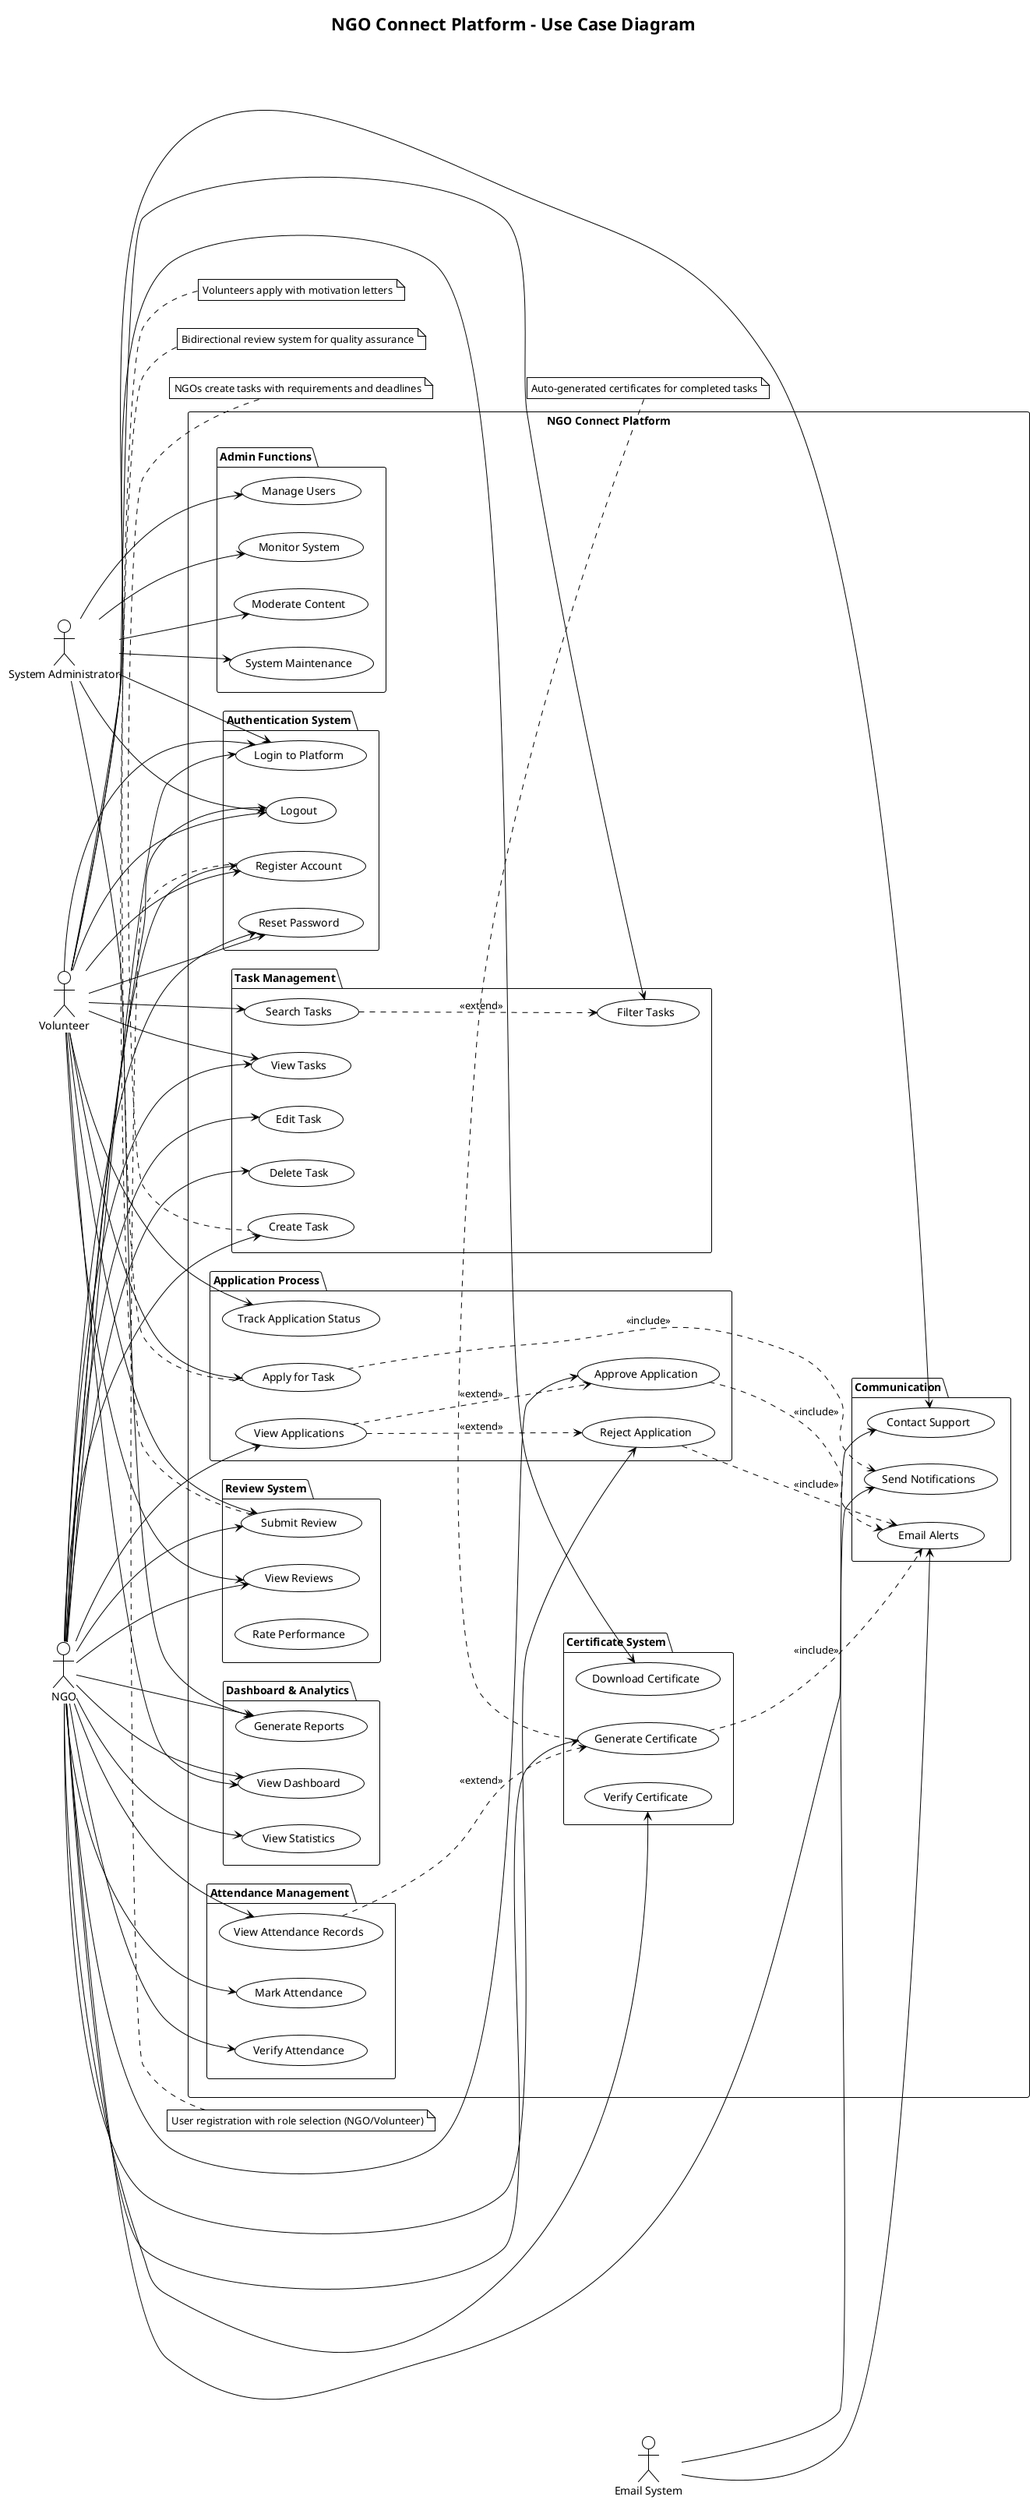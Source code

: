 @startuml NGO_Connect_Use_Case_Diagram
!theme plain
title NGO Connect Platform - Use Case Diagram

left to right direction

actor "Volunteer" as V
actor "NGO" as N
actor "System Administrator" as A
actor "Email System" as E

rectangle "NGO Connect Platform" {
  
  package "Authentication System" {
    usecase "Register Account" as UC1
    usecase "Login to Platform" as UC2
    usecase "Reset Password" as UC3
    usecase "Logout" as UC4
  }
  
  package "Task Management" {
    usecase "Create Task" as UC5
    usecase "Edit Task" as UC6
    usecase "Delete Task" as UC7
    usecase "View Tasks" as UC8
    usecase "Search Tasks" as UC9
    usecase "Filter Tasks" as UC10
  }
  
  package "Application Process" {
    usecase "Apply for Task" as UC11
    usecase "View Applications" as UC12
    usecase "Approve Application" as UC13
    usecase "Reject Application" as UC14
    usecase "Track Application Status" as UC15
  }
  
  package "Attendance Management" {
    usecase "Mark Attendance" as UC16
    usecase "Verify Attendance" as UC17
    usecase "View Attendance Records" as UC18
  }
  
  package "Certificate System" {
    usecase "Generate Certificate" as UC19
    usecase "Download Certificate" as UC20
    usecase "Verify Certificate" as UC21
  }
  
  package "Review System" {
    usecase "Submit Review" as UC22
    usecase "View Reviews" as UC23
    usecase "Rate Performance" as UC24
  }
  
  package "Dashboard & Analytics" {
    usecase "View Dashboard" as UC25
    usecase "View Statistics" as UC26
    usecase "Generate Reports" as UC27
  }
  
  package "Communication" {
    usecase "Send Notifications" as UC28
    usecase "Email Alerts" as UC29
    usecase "Contact Support" as UC30
  }
  
  package "Admin Functions" {
    usecase "Manage Users" as UC31
    usecase "Monitor System" as UC32
    usecase "Moderate Content" as UC33
    usecase "System Maintenance" as UC34
  }
}

' Volunteer relationships
V --> UC1
V --> UC2
V --> UC3
V --> UC4
V --> UC8
V --> UC9
V --> UC10
V --> UC11
V --> UC15
V --> UC20
V --> UC22
V --> UC23
V --> UC25
V --> UC30

' NGO relationships
N --> UC1
N --> UC2
N --> UC3
N --> UC4
N --> UC5
N --> UC6
N --> UC7
N --> UC8
N --> UC12
N --> UC13
N --> UC14
N --> UC16
N --> UC17
N --> UC18
N --> UC19
N --> UC21
N --> UC22
N --> UC23
N --> UC25
N --> UC26
N --> UC27
N --> UC30

' Admin relationships
A --> UC2
A --> UC4
A --> UC31
A --> UC32
A --> UC33
A --> UC34
A --> UC27

' Email System relationships
E --> UC28
E --> UC29

' Include relationships
UC11 ..> UC28 : <<include>>
UC13 ..> UC29 : <<include>>
UC14 ..> UC29 : <<include>>
UC19 ..> UC29 : <<include>>

' Extend relationships
UC9 ..> UC10 : <<extend>>
UC12 ..> UC13 : <<extend>>
UC12 ..> UC14 : <<extend>>
UC18 ..> UC19 : <<extend>>

note top of UC1 : User registration with role selection (NGO/Volunteer)
note top of UC5 : NGOs create tasks with requirements and deadlines
note top of UC11 : Volunteers apply with motivation letters
note top of UC19 : Auto-generated certificates for completed tasks
note top of UC22 : Bidirectional review system for quality assurance

@enduml
